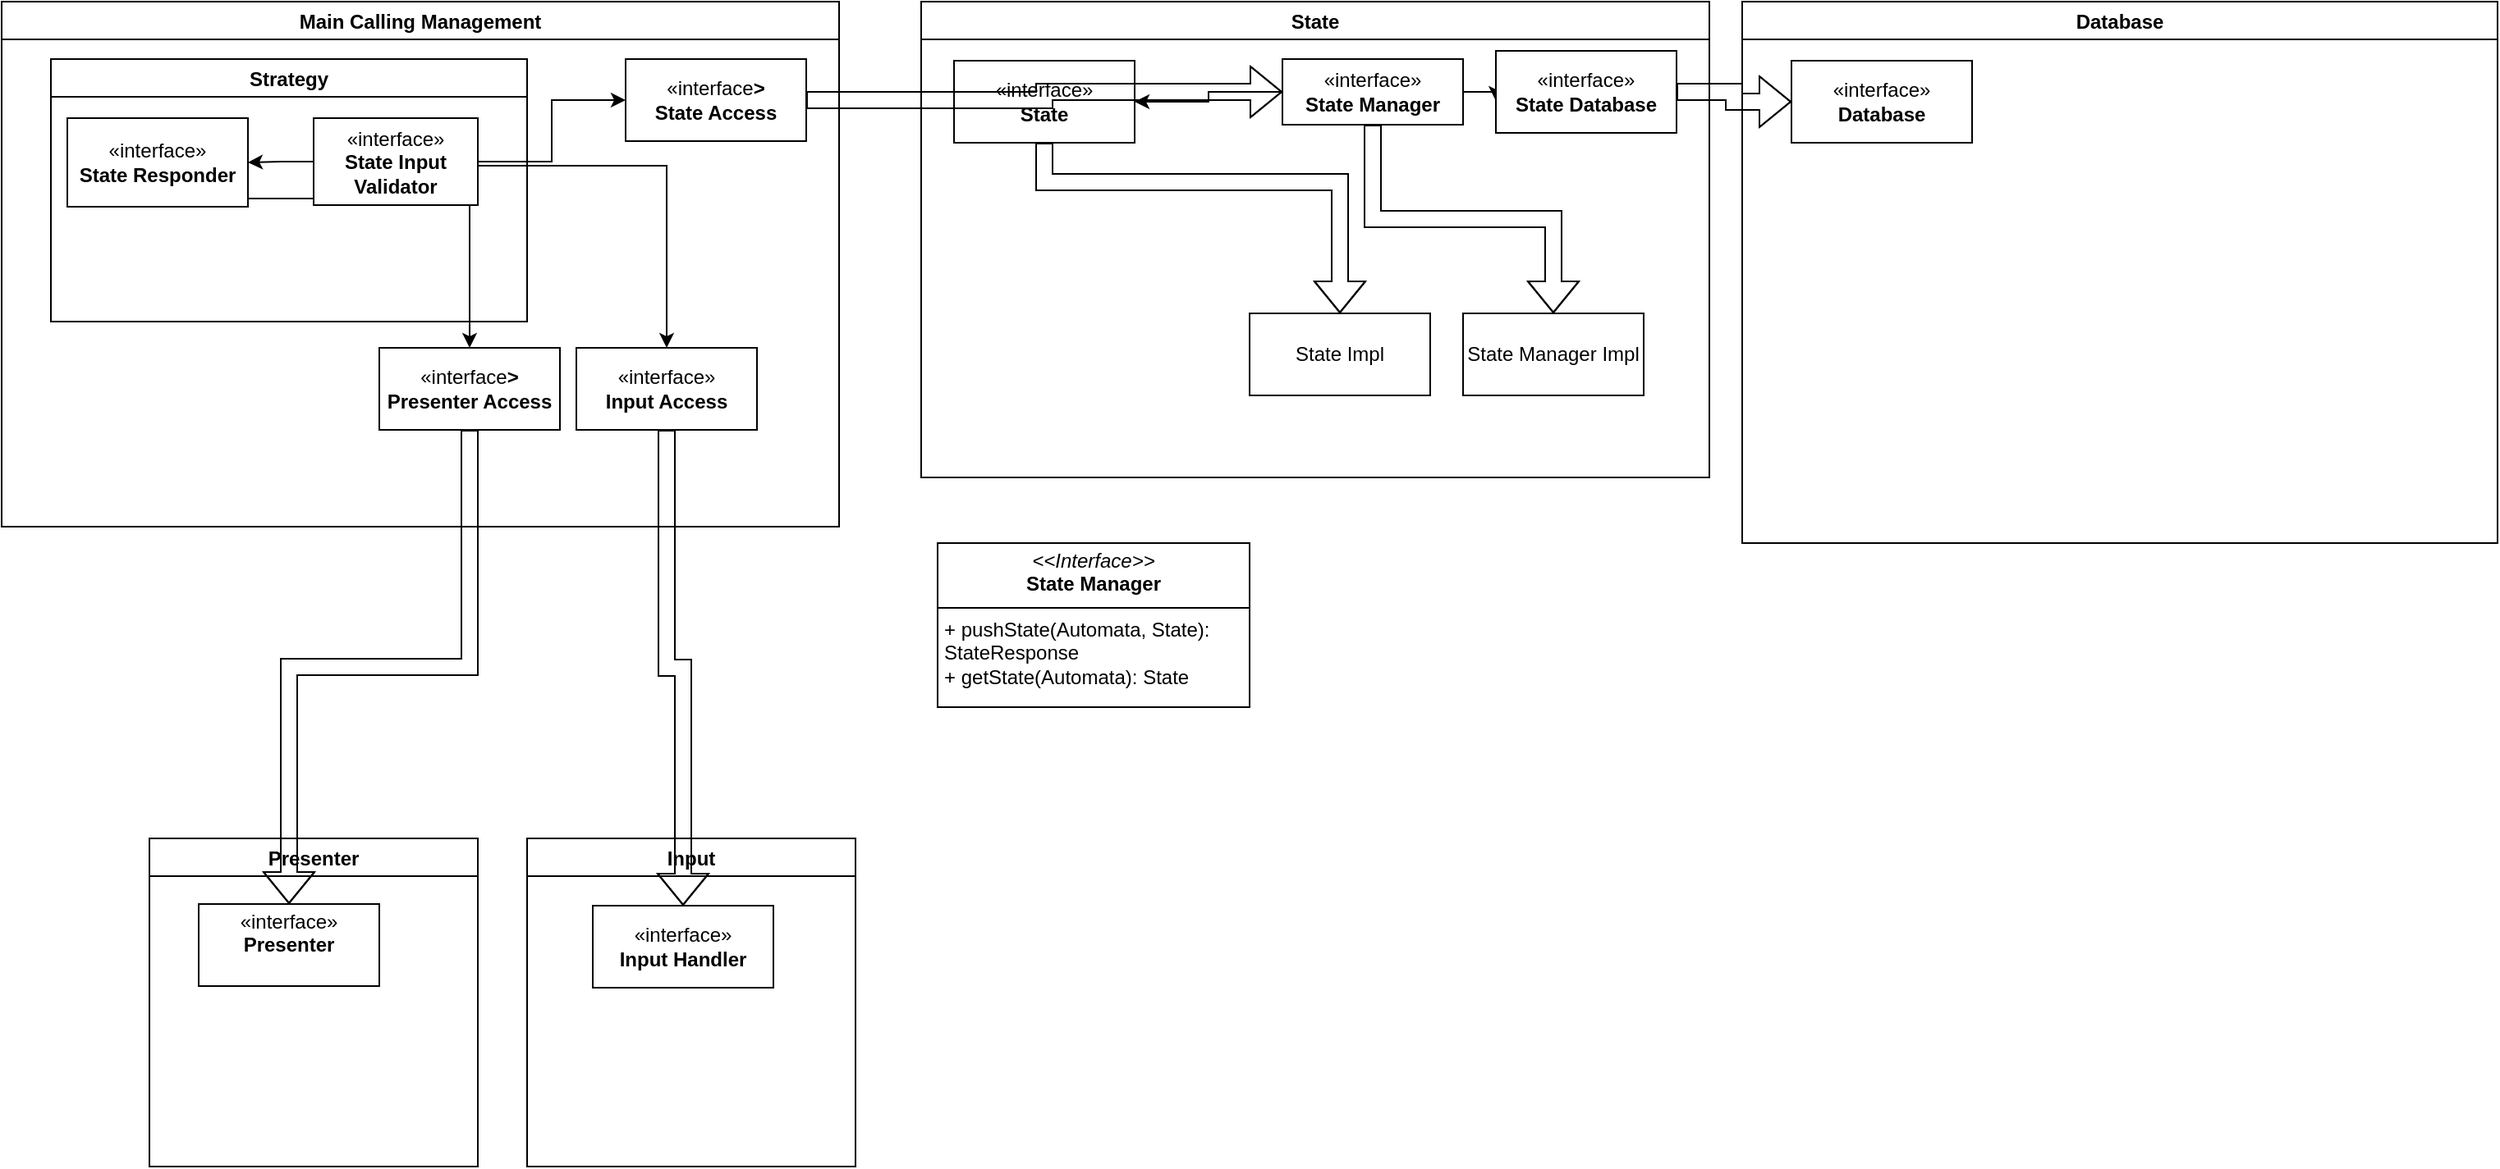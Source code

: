 <mxfile version="24.7.6">
  <diagram name="Page-1" id="tzbsYW9UCMJvGbDcSOl4">
    <mxGraphModel dx="1434" dy="746" grid="1" gridSize="10" guides="1" tooltips="1" connect="1" arrows="1" fold="1" page="1" pageScale="1" pageWidth="3300" pageHeight="4681" math="0" shadow="0">
      <root>
        <mxCell id="0" />
        <mxCell id="1" parent="0" />
        <mxCell id="_MBjRLvO4ldjzD8hgFdt-3" value="State" style="swimlane;" parent="1" vertex="1">
          <mxGeometry x="560" width="480" height="290" as="geometry" />
        </mxCell>
        <mxCell id="_MBjRLvO4ldjzD8hgFdt-9" style="edgeStyle=orthogonalEdgeStyle;rounded=0;orthogonalLoop=1;jettySize=auto;html=1;entryX=0.5;entryY=0;entryDx=0;entryDy=0;shape=flexArrow;" parent="_MBjRLvO4ldjzD8hgFdt-3" source="_MBjRLvO4ldjzD8hgFdt-2" target="_MBjRLvO4ldjzD8hgFdt-8" edge="1">
          <mxGeometry relative="1" as="geometry" />
        </mxCell>
        <mxCell id="_MBjRLvO4ldjzD8hgFdt-13" style="edgeStyle=orthogonalEdgeStyle;rounded=0;orthogonalLoop=1;jettySize=auto;html=1;" parent="_MBjRLvO4ldjzD8hgFdt-3" source="_MBjRLvO4ldjzD8hgFdt-2" edge="1">
          <mxGeometry relative="1" as="geometry">
            <mxPoint x="350.059" y="60" as="targetPoint" />
          </mxGeometry>
        </mxCell>
        <mxCell id="_MBjRLvO4ldjzD8hgFdt-26" style="edgeStyle=orthogonalEdgeStyle;rounded=0;orthogonalLoop=1;jettySize=auto;html=1;entryX=1;entryY=0.5;entryDx=0;entryDy=0;" parent="_MBjRLvO4ldjzD8hgFdt-3" source="_MBjRLvO4ldjzD8hgFdt-2" target="_MBjRLvO4ldjzD8hgFdt-17" edge="1">
          <mxGeometry relative="1" as="geometry" />
        </mxCell>
        <mxCell id="_MBjRLvO4ldjzD8hgFdt-2" value="«interface»&lt;br&gt;&lt;div&gt;&lt;b&gt;State Manager&lt;br&gt;&lt;/b&gt;&lt;/div&gt;" style="html=1;whiteSpace=wrap;" parent="_MBjRLvO4ldjzD8hgFdt-3" vertex="1">
          <mxGeometry x="220" y="35" width="110" height="40" as="geometry" />
        </mxCell>
        <mxCell id="_MBjRLvO4ldjzD8hgFdt-8" value="State Manager Impl" style="html=1;whiteSpace=wrap;" parent="_MBjRLvO4ldjzD8hgFdt-3" vertex="1">
          <mxGeometry x="330" y="190" width="110" height="50" as="geometry" />
        </mxCell>
        <mxCell id="_MBjRLvO4ldjzD8hgFdt-19" style="edgeStyle=orthogonalEdgeStyle;rounded=0;orthogonalLoop=1;jettySize=auto;html=1;entryX=0.5;entryY=0;entryDx=0;entryDy=0;shape=flexArrow;" parent="_MBjRLvO4ldjzD8hgFdt-3" source="_MBjRLvO4ldjzD8hgFdt-17" target="_MBjRLvO4ldjzD8hgFdt-18" edge="1">
          <mxGeometry relative="1" as="geometry">
            <Array as="points">
              <mxPoint x="75" y="110" />
              <mxPoint x="255" y="110" />
            </Array>
          </mxGeometry>
        </mxCell>
        <mxCell id="_MBjRLvO4ldjzD8hgFdt-17" value="&lt;div&gt;«interface»&lt;/div&gt;&lt;div&gt;&lt;b&gt;State&lt;/b&gt;&lt;br&gt;&lt;/div&gt;" style="html=1;whiteSpace=wrap;" parent="_MBjRLvO4ldjzD8hgFdt-3" vertex="1">
          <mxGeometry x="20" y="36" width="110" height="50" as="geometry" />
        </mxCell>
        <mxCell id="_MBjRLvO4ldjzD8hgFdt-18" value="State Impl" style="html=1;whiteSpace=wrap;" parent="_MBjRLvO4ldjzD8hgFdt-3" vertex="1">
          <mxGeometry x="200" y="190" width="110" height="50" as="geometry" />
        </mxCell>
        <mxCell id="a27PZKkFM3cRq0MSkT6U-8" value="&lt;div&gt;«interface»&lt;/div&gt;&lt;div&gt;&lt;b&gt;State Database&lt;/b&gt;&lt;br&gt;&lt;/div&gt;" style="html=1;whiteSpace=wrap;" parent="_MBjRLvO4ldjzD8hgFdt-3" vertex="1">
          <mxGeometry x="350" y="30" width="110" height="50" as="geometry" />
        </mxCell>
        <mxCell id="_MBjRLvO4ldjzD8hgFdt-14" value="Presenter" style="swimlane;" parent="1" vertex="1">
          <mxGeometry x="90" y="510" width="200" height="200" as="geometry" />
        </mxCell>
        <mxCell id="_MBjRLvO4ldjzD8hgFdt-30" value="&lt;div&gt;«interface»&lt;/div&gt;&lt;div&gt;&lt;b&gt;Presenter&lt;/b&gt;&lt;/div&gt;&lt;div&gt;&lt;b&gt;&lt;br&gt;&lt;/b&gt;&lt;/div&gt;" style="html=1;whiteSpace=wrap;" parent="_MBjRLvO4ldjzD8hgFdt-14" vertex="1">
          <mxGeometry x="30" y="40" width="110" height="50" as="geometry" />
        </mxCell>
        <mxCell id="_MBjRLvO4ldjzD8hgFdt-16" value="Input" style="swimlane;" parent="1" vertex="1">
          <mxGeometry x="320" y="510" width="200" height="200" as="geometry" />
        </mxCell>
        <mxCell id="_MBjRLvO4ldjzD8hgFdt-37" value="&lt;div&gt;«interface»&lt;/div&gt;&lt;div&gt;&lt;b&gt;Input Handler&lt;/b&gt;&lt;/div&gt;" style="html=1;whiteSpace=wrap;" parent="_MBjRLvO4ldjzD8hgFdt-16" vertex="1">
          <mxGeometry x="40" y="41" width="110" height="50" as="geometry" />
        </mxCell>
        <mxCell id="_MBjRLvO4ldjzD8hgFdt-20" value="Main Calling Management" style="swimlane;" parent="1" vertex="1">
          <mxGeometry width="510" height="320" as="geometry" />
        </mxCell>
        <mxCell id="_MBjRLvO4ldjzD8hgFdt-25" value="&lt;div&gt;«interface&lt;b&gt;&amp;gt;&lt;/b&gt;&lt;/div&gt;&lt;div&gt;&lt;b&gt;State Access&lt;br&gt;&lt;/b&gt;&lt;/div&gt;" style="html=1;whiteSpace=wrap;" parent="_MBjRLvO4ldjzD8hgFdt-20" vertex="1">
          <mxGeometry x="380" y="35" width="110" height="50" as="geometry" />
        </mxCell>
        <mxCell id="_MBjRLvO4ldjzD8hgFdt-29" value="&lt;div&gt;«interface&lt;b&gt;&amp;gt;&lt;/b&gt;&lt;/div&gt;&lt;div&gt;&lt;b&gt;Presenter Access&lt;br&gt;&lt;/b&gt;&lt;/div&gt;" style="html=1;whiteSpace=wrap;" parent="_MBjRLvO4ldjzD8hgFdt-20" vertex="1">
          <mxGeometry x="230" y="211" width="110" height="50" as="geometry" />
        </mxCell>
        <mxCell id="_MBjRLvO4ldjzD8hgFdt-33" value="«interface»&lt;br&gt;&lt;b&gt;Input Access&lt;/b&gt;" style="html=1;whiteSpace=wrap;" parent="_MBjRLvO4ldjzD8hgFdt-20" vertex="1">
          <mxGeometry x="350" y="211" width="110" height="50" as="geometry" />
        </mxCell>
        <mxCell id="a27PZKkFM3cRq0MSkT6U-3" style="edgeStyle=orthogonalEdgeStyle;rounded=0;orthogonalLoop=1;jettySize=auto;html=1;entryX=0.5;entryY=0;entryDx=0;entryDy=0;" parent="_MBjRLvO4ldjzD8hgFdt-20" source="a27PZKkFM3cRq0MSkT6U-1" target="_MBjRLvO4ldjzD8hgFdt-33" edge="1">
          <mxGeometry relative="1" as="geometry">
            <Array as="points">
              <mxPoint x="285" y="100" />
              <mxPoint x="435" y="100" />
            </Array>
          </mxGeometry>
        </mxCell>
        <mxCell id="a27PZKkFM3cRq0MSkT6U-6" style="edgeStyle=orthogonalEdgeStyle;rounded=0;orthogonalLoop=1;jettySize=auto;html=1;entryX=0;entryY=0.5;entryDx=0;entryDy=0;" parent="_MBjRLvO4ldjzD8hgFdt-20" source="a27PZKkFM3cRq0MSkT6U-1" target="_MBjRLvO4ldjzD8hgFdt-25" edge="1">
          <mxGeometry relative="1" as="geometry" />
        </mxCell>
        <mxCell id="a27PZKkFM3cRq0MSkT6U-4" style="edgeStyle=orthogonalEdgeStyle;rounded=0;orthogonalLoop=1;jettySize=auto;html=1;entryX=0.5;entryY=0;entryDx=0;entryDy=0;" parent="_MBjRLvO4ldjzD8hgFdt-20" source="a27PZKkFM3cRq0MSkT6U-2" target="_MBjRLvO4ldjzD8hgFdt-29" edge="1">
          <mxGeometry relative="1" as="geometry">
            <Array as="points">
              <mxPoint x="166" y="120" />
              <mxPoint x="285" y="120" />
            </Array>
          </mxGeometry>
        </mxCell>
        <mxCell id="a27PZKkFM3cRq0MSkT6U-13" value="Strategy" style="swimlane;" parent="_MBjRLvO4ldjzD8hgFdt-20" vertex="1">
          <mxGeometry x="30" y="35" width="290" height="160" as="geometry" />
        </mxCell>
        <mxCell id="a27PZKkFM3cRq0MSkT6U-2" value="&lt;div&gt;«interface»&lt;/div&gt;&lt;div&gt;&lt;b&gt;State Responder&lt;/b&gt;&lt;br&gt;&lt;/div&gt;" style="html=1;whiteSpace=wrap;" parent="a27PZKkFM3cRq0MSkT6U-13" vertex="1">
          <mxGeometry x="10" y="36" width="110" height="54" as="geometry" />
        </mxCell>
        <mxCell id="a27PZKkFM3cRq0MSkT6U-1" value="«interface»&lt;br&gt;&lt;b&gt;State Input Validator&lt;/b&gt;" style="html=1;whiteSpace=wrap;" parent="a27PZKkFM3cRq0MSkT6U-13" vertex="1">
          <mxGeometry x="160" y="36" width="100" height="53" as="geometry" />
        </mxCell>
        <mxCell id="a27PZKkFM3cRq0MSkT6U-5" style="edgeStyle=orthogonalEdgeStyle;rounded=0;orthogonalLoop=1;jettySize=auto;html=1;entryX=1;entryY=0.5;entryDx=0;entryDy=0;" parent="a27PZKkFM3cRq0MSkT6U-13" source="a27PZKkFM3cRq0MSkT6U-1" target="a27PZKkFM3cRq0MSkT6U-2" edge="1">
          <mxGeometry relative="1" as="geometry" />
        </mxCell>
        <mxCell id="_MBjRLvO4ldjzD8hgFdt-27" style="edgeStyle=orthogonalEdgeStyle;rounded=0;orthogonalLoop=1;jettySize=auto;html=1;shape=flexArrow;" parent="1" source="_MBjRLvO4ldjzD8hgFdt-25" target="_MBjRLvO4ldjzD8hgFdt-2" edge="1">
          <mxGeometry relative="1" as="geometry" />
        </mxCell>
        <mxCell id="_MBjRLvO4ldjzD8hgFdt-31" style="edgeStyle=orthogonalEdgeStyle;rounded=0;orthogonalLoop=1;jettySize=auto;html=1;shape=flexArrow;entryX=0.5;entryY=0;entryDx=0;entryDy=0;" parent="1" source="_MBjRLvO4ldjzD8hgFdt-29" target="_MBjRLvO4ldjzD8hgFdt-30" edge="1">
          <mxGeometry relative="1" as="geometry">
            <mxPoint x="190" y="540" as="targetPoint" />
          </mxGeometry>
        </mxCell>
        <mxCell id="_MBjRLvO4ldjzD8hgFdt-38" style="edgeStyle=orthogonalEdgeStyle;rounded=0;orthogonalLoop=1;jettySize=auto;html=1;entryX=0.5;entryY=0;entryDx=0;entryDy=0;shape=flexArrow;" parent="1" source="_MBjRLvO4ldjzD8hgFdt-33" target="_MBjRLvO4ldjzD8hgFdt-37" edge="1">
          <mxGeometry relative="1" as="geometry" />
        </mxCell>
        <mxCell id="a27PZKkFM3cRq0MSkT6U-7" value="Database" style="swimlane;" parent="1" vertex="1">
          <mxGeometry x="1060" width="460" height="330" as="geometry" />
        </mxCell>
        <mxCell id="a27PZKkFM3cRq0MSkT6U-10" value="&lt;div&gt;«interface»&lt;/div&gt;&lt;div&gt;&lt;b&gt;Database&lt;/b&gt;&lt;br&gt;&lt;/div&gt;" style="html=1;whiteSpace=wrap;" parent="a27PZKkFM3cRq0MSkT6U-7" vertex="1">
          <mxGeometry x="30" y="36" width="110" height="50" as="geometry" />
        </mxCell>
        <mxCell id="a27PZKkFM3cRq0MSkT6U-11" style="edgeStyle=orthogonalEdgeStyle;rounded=0;orthogonalLoop=1;jettySize=auto;html=1;entryX=0;entryY=0.5;entryDx=0;entryDy=0;shape=flexArrow;" parent="1" source="a27PZKkFM3cRq0MSkT6U-8" target="a27PZKkFM3cRq0MSkT6U-10" edge="1">
          <mxGeometry relative="1" as="geometry" />
        </mxCell>
        <mxCell id="KzmgvDpr23mDpTlE40Pg-2" value="&lt;p style=&quot;margin:0px;margin-top:4px;text-align:center;&quot;&gt;&lt;i&gt;&amp;lt;&amp;lt;Interface&amp;gt;&amp;gt;&lt;/i&gt;&lt;br&gt;&lt;b&gt;State Manager&lt;/b&gt;&lt;br&gt;&lt;/p&gt;&lt;hr size=&quot;1&quot; style=&quot;border-style:solid;&quot;&gt;&lt;p style=&quot;margin:0px;margin-left:4px;&quot;&gt;+ pushState(Automata, State): StateResponse&lt;br&gt;+ getState(Automata): State&lt;/p&gt;&lt;p style=&quot;margin:0px;margin-left:4px;&quot;&gt;&lt;br&gt;&lt;/p&gt;" style="verticalAlign=top;align=left;overflow=fill;html=1;whiteSpace=wrap;" vertex="1" parent="1">
          <mxGeometry x="570" y="330" width="190" height="100" as="geometry" />
        </mxCell>
      </root>
    </mxGraphModel>
  </diagram>
</mxfile>
